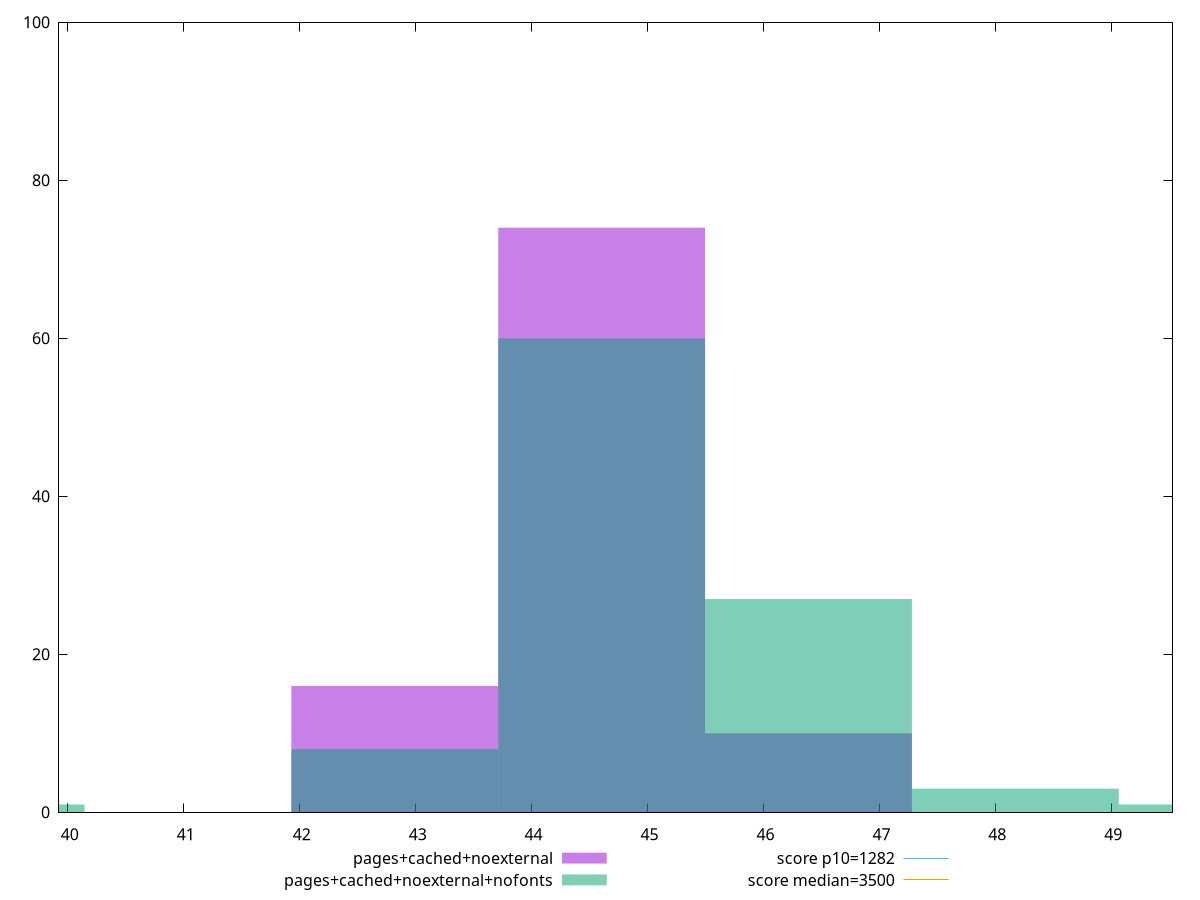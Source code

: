 reset

$pagesCachedNoexternal <<EOF
44.60435464634001 74
46.388528832193614 10
42.82018046048641 16
EOF

$pagesCachedNoexternalNofonts <<EOF
46.388528832193614 27
44.60435464634001 60
42.82018046048641 8
39.25183208877921 1
48.17270301804721 3
49.95687720390081 1
EOF

set key outside below
set boxwidth 1.7841741858536004
set xrange [39.92399999999998:49.52799999999999]
set yrange [0:100]
set style fill transparent solid 0.5 noborder

set parametric
set terminal svg size 640, 500 enhanced background rgb 'white'
set output "report_00007_2020-12-11T15:55:29.892Z/bootup-time/comparison/histogram/5_vs_6.svg"

plot $pagesCachedNoexternal title "pages+cached+noexternal" with boxes, \
     $pagesCachedNoexternalNofonts title "pages+cached+noexternal+nofonts" with boxes, \
     1282,t title "score p10=1282", \
     3500,t title "score median=3500"

reset
